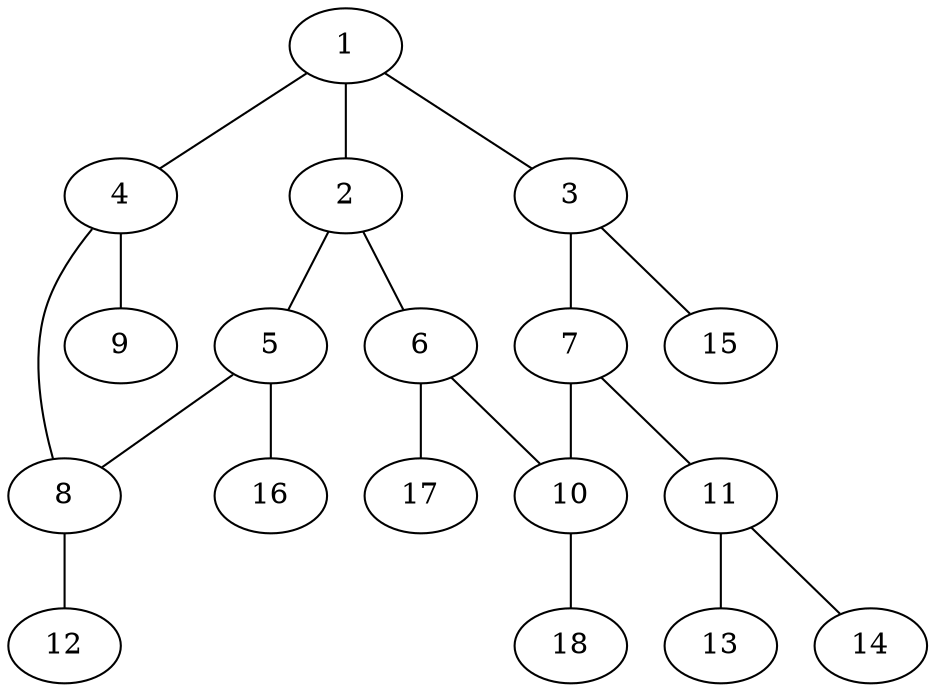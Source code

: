 graph molecule_2854 {
	1	 [chem=C];
	2	 [chem=C];
	1 -- 2	 [valence=2];
	3	 [chem=C];
	1 -- 3	 [valence=1];
	4	 [chem=C];
	1 -- 4	 [valence=1];
	5	 [chem=N];
	2 -- 5	 [valence=1];
	6	 [chem=C];
	2 -- 6	 [valence=1];
	7	 [chem=C];
	3 -- 7	 [valence=2];
	15	 [chem=H];
	3 -- 15	 [valence=1];
	8	 [chem=C];
	4 -- 8	 [valence=1];
	9	 [chem=O];
	4 -- 9	 [valence=2];
	5 -- 8	 [valence=1];
	16	 [chem=H];
	5 -- 16	 [valence=1];
	10	 [chem=C];
	6 -- 10	 [valence=2];
	17	 [chem=H];
	6 -- 17	 [valence=1];
	7 -- 10	 [valence=1];
	11	 [chem=N];
	7 -- 11	 [valence=1];
	12	 [chem=O];
	8 -- 12	 [valence=2];
	18	 [chem=H];
	10 -- 18	 [valence=1];
	13	 [chem=O];
	11 -- 13	 [valence=2];
	14	 [chem=O];
	11 -- 14	 [valence=1];
}
